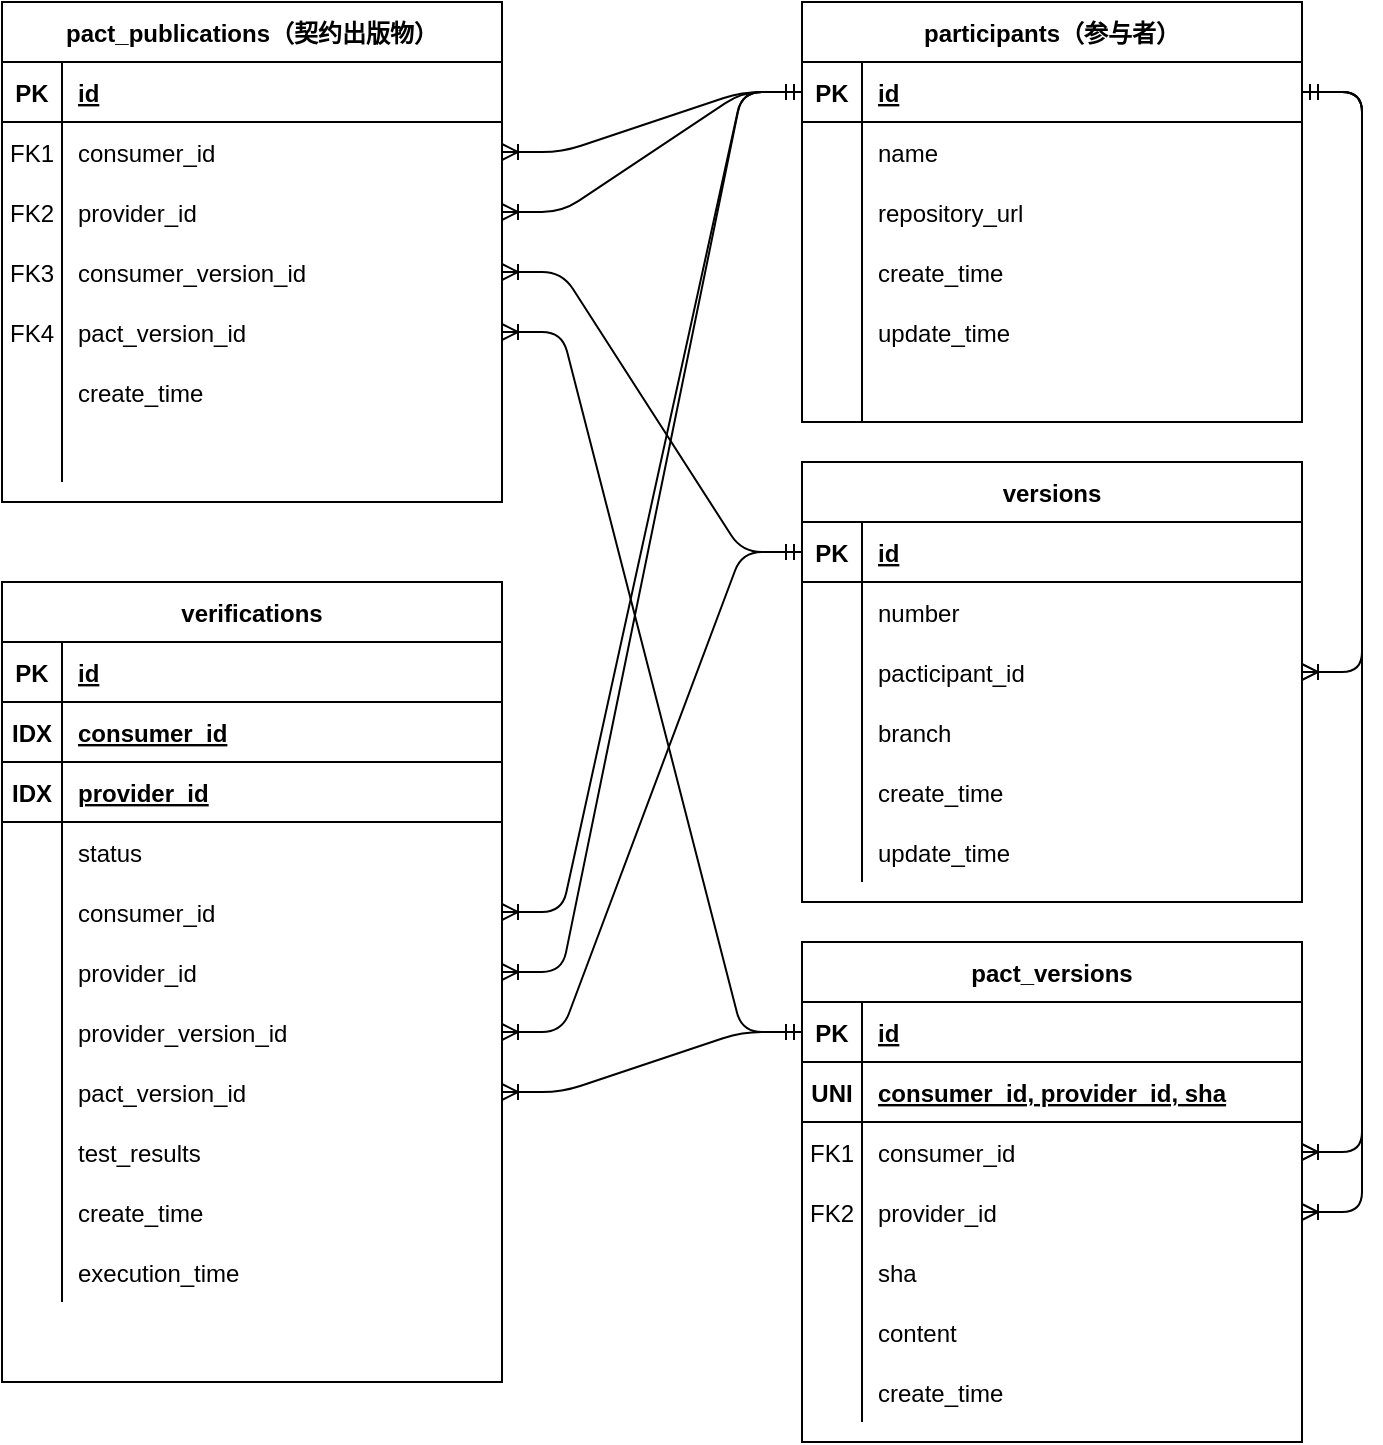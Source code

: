 <mxfile version="14.9.9" type="github">
  <diagram id="R2lEEEUBdFMjLlhIrx00" name="Page-1">
    <mxGraphModel dx="1298" dy="866" grid="1" gridSize="10" guides="1" tooltips="1" connect="1" arrows="1" fold="1" page="1" pageScale="1" pageWidth="850" pageHeight="1100" math="0" shadow="0" extFonts="Permanent Marker^https://fonts.googleapis.com/css?family=Permanent+Marker">
      <root>
        <mxCell id="0" />
        <mxCell id="1" parent="0" />
        <mxCell id="C-vyLk0tnHw3VtMMgP7b-2" value="pact_publications（契约出版物）" style="shape=table;startSize=30;container=1;collapsible=1;childLayout=tableLayout;fixedRows=1;rowLines=0;fontStyle=1;align=center;resizeLast=1;" parent="1" vertex="1">
          <mxGeometry x="50" y="120" width="250" height="250" as="geometry">
            <mxRectangle x="450" y="120" width="220" height="30" as="alternateBounds" />
          </mxGeometry>
        </mxCell>
        <mxCell id="C-vyLk0tnHw3VtMMgP7b-3" value="" style="shape=partialRectangle;collapsible=0;dropTarget=0;pointerEvents=0;fillColor=none;points=[[0,0.5],[1,0.5]];portConstraint=eastwest;top=0;left=0;right=0;bottom=1;" parent="C-vyLk0tnHw3VtMMgP7b-2" vertex="1">
          <mxGeometry y="30" width="250" height="30" as="geometry" />
        </mxCell>
        <mxCell id="C-vyLk0tnHw3VtMMgP7b-4" value="PK" style="shape=partialRectangle;overflow=hidden;connectable=0;fillColor=none;top=0;left=0;bottom=0;right=0;fontStyle=1;" parent="C-vyLk0tnHw3VtMMgP7b-3" vertex="1">
          <mxGeometry width="30" height="30" as="geometry" />
        </mxCell>
        <mxCell id="C-vyLk0tnHw3VtMMgP7b-5" value="id" style="shape=partialRectangle;overflow=hidden;connectable=0;fillColor=none;top=0;left=0;bottom=0;right=0;align=left;spacingLeft=6;fontStyle=5;" parent="C-vyLk0tnHw3VtMMgP7b-3" vertex="1">
          <mxGeometry x="30" width="220" height="30" as="geometry" />
        </mxCell>
        <mxCell id="C-vyLk0tnHw3VtMMgP7b-6" value="" style="shape=partialRectangle;collapsible=0;dropTarget=0;pointerEvents=0;fillColor=none;points=[[0,0.5],[1,0.5]];portConstraint=eastwest;top=0;left=0;right=0;bottom=0;" parent="C-vyLk0tnHw3VtMMgP7b-2" vertex="1">
          <mxGeometry y="60" width="250" height="30" as="geometry" />
        </mxCell>
        <mxCell id="C-vyLk0tnHw3VtMMgP7b-7" value="FK1" style="shape=partialRectangle;overflow=hidden;connectable=0;fillColor=none;top=0;left=0;bottom=0;right=0;" parent="C-vyLk0tnHw3VtMMgP7b-6" vertex="1">
          <mxGeometry width="30" height="30" as="geometry" />
        </mxCell>
        <mxCell id="C-vyLk0tnHw3VtMMgP7b-8" value="consumer_id" style="shape=partialRectangle;overflow=hidden;connectable=0;fillColor=none;top=0;left=0;bottom=0;right=0;align=left;spacingLeft=6;" parent="C-vyLk0tnHw3VtMMgP7b-6" vertex="1">
          <mxGeometry x="30" width="220" height="30" as="geometry" />
        </mxCell>
        <mxCell id="lgM_MYJGra8OEKgW98XO-26" value="" style="shape=partialRectangle;collapsible=0;dropTarget=0;pointerEvents=0;fillColor=none;points=[[0,0.5],[1,0.5]];portConstraint=eastwest;top=0;left=0;right=0;bottom=0;" parent="C-vyLk0tnHw3VtMMgP7b-2" vertex="1">
          <mxGeometry y="90" width="250" height="30" as="geometry" />
        </mxCell>
        <mxCell id="lgM_MYJGra8OEKgW98XO-27" value="FK2" style="shape=partialRectangle;overflow=hidden;connectable=0;fillColor=none;top=0;left=0;bottom=0;right=0;" parent="lgM_MYJGra8OEKgW98XO-26" vertex="1">
          <mxGeometry width="30" height="30" as="geometry" />
        </mxCell>
        <mxCell id="lgM_MYJGra8OEKgW98XO-28" value="provider_id" style="shape=partialRectangle;overflow=hidden;connectable=0;fillColor=none;top=0;left=0;bottom=0;right=0;align=left;spacingLeft=6;" parent="lgM_MYJGra8OEKgW98XO-26" vertex="1">
          <mxGeometry x="30" width="220" height="30" as="geometry" />
        </mxCell>
        <mxCell id="C-vyLk0tnHw3VtMMgP7b-9" value="" style="shape=partialRectangle;collapsible=0;dropTarget=0;pointerEvents=0;fillColor=none;points=[[0,0.5],[1,0.5]];portConstraint=eastwest;top=0;left=0;right=0;bottom=0;" parent="C-vyLk0tnHw3VtMMgP7b-2" vertex="1">
          <mxGeometry y="120" width="250" height="30" as="geometry" />
        </mxCell>
        <mxCell id="C-vyLk0tnHw3VtMMgP7b-10" value="FK3" style="shape=partialRectangle;overflow=hidden;connectable=0;fillColor=none;top=0;left=0;bottom=0;right=0;" parent="C-vyLk0tnHw3VtMMgP7b-9" vertex="1">
          <mxGeometry width="30" height="30" as="geometry" />
        </mxCell>
        <mxCell id="C-vyLk0tnHw3VtMMgP7b-11" value="consumer_version_id" style="shape=partialRectangle;overflow=hidden;connectable=0;fillColor=none;top=0;left=0;bottom=0;right=0;align=left;spacingLeft=6;" parent="C-vyLk0tnHw3VtMMgP7b-9" vertex="1">
          <mxGeometry x="30" width="220" height="30" as="geometry" />
        </mxCell>
        <mxCell id="X6spTDKMaF-T7zo6beuU-1" value="" style="shape=partialRectangle;collapsible=0;dropTarget=0;pointerEvents=0;fillColor=none;points=[[0,0.5],[1,0.5]];portConstraint=eastwest;top=0;left=0;right=0;bottom=0;" vertex="1" parent="C-vyLk0tnHw3VtMMgP7b-2">
          <mxGeometry y="150" width="250" height="30" as="geometry" />
        </mxCell>
        <mxCell id="X6spTDKMaF-T7zo6beuU-2" value="FK4" style="shape=partialRectangle;overflow=hidden;connectable=0;fillColor=none;top=0;left=0;bottom=0;right=0;" vertex="1" parent="X6spTDKMaF-T7zo6beuU-1">
          <mxGeometry width="30" height="30" as="geometry" />
        </mxCell>
        <mxCell id="X6spTDKMaF-T7zo6beuU-3" value="pact_version_id" style="shape=partialRectangle;overflow=hidden;connectable=0;fillColor=none;top=0;left=0;bottom=0;right=0;align=left;spacingLeft=6;" vertex="1" parent="X6spTDKMaF-T7zo6beuU-1">
          <mxGeometry x="30" width="220" height="30" as="geometry" />
        </mxCell>
        <mxCell id="lgM_MYJGra8OEKgW98XO-76" value="" style="shape=partialRectangle;collapsible=0;dropTarget=0;pointerEvents=0;fillColor=none;points=[[0,0.5],[1,0.5]];portConstraint=eastwest;top=0;left=0;right=0;bottom=0;" parent="C-vyLk0tnHw3VtMMgP7b-2" vertex="1">
          <mxGeometry y="180" width="250" height="30" as="geometry" />
        </mxCell>
        <mxCell id="lgM_MYJGra8OEKgW98XO-77" value="" style="shape=partialRectangle;overflow=hidden;connectable=0;fillColor=none;top=0;left=0;bottom=0;right=0;" parent="lgM_MYJGra8OEKgW98XO-76" vertex="1">
          <mxGeometry width="30" height="30" as="geometry" />
        </mxCell>
        <mxCell id="lgM_MYJGra8OEKgW98XO-78" value="create_time" style="shape=partialRectangle;overflow=hidden;connectable=0;fillColor=none;top=0;left=0;bottom=0;right=0;align=left;spacingLeft=6;" parent="lgM_MYJGra8OEKgW98XO-76" vertex="1">
          <mxGeometry x="30" width="220" height="30" as="geometry" />
        </mxCell>
        <mxCell id="lgM_MYJGra8OEKgW98XO-70" value="" style="shape=partialRectangle;collapsible=0;dropTarget=0;pointerEvents=0;fillColor=none;points=[[0,0.5],[1,0.5]];portConstraint=eastwest;top=0;left=0;right=0;bottom=0;" parent="C-vyLk0tnHw3VtMMgP7b-2" vertex="1">
          <mxGeometry y="210" width="250" height="30" as="geometry" />
        </mxCell>
        <mxCell id="lgM_MYJGra8OEKgW98XO-71" value="" style="shape=partialRectangle;overflow=hidden;connectable=0;fillColor=none;top=0;left=0;bottom=0;right=0;" parent="lgM_MYJGra8OEKgW98XO-70" vertex="1">
          <mxGeometry width="30" height="30" as="geometry" />
        </mxCell>
        <mxCell id="lgM_MYJGra8OEKgW98XO-72" value="" style="shape=partialRectangle;overflow=hidden;connectable=0;fillColor=none;top=0;left=0;bottom=0;right=0;align=left;spacingLeft=6;" parent="lgM_MYJGra8OEKgW98XO-70" vertex="1">
          <mxGeometry x="30" width="220" height="30" as="geometry" />
        </mxCell>
        <mxCell id="C-vyLk0tnHw3VtMMgP7b-13" value="versions" style="shape=table;startSize=30;container=1;collapsible=1;childLayout=tableLayout;fixedRows=1;rowLines=0;fontStyle=1;align=center;resizeLast=1;" parent="1" vertex="1">
          <mxGeometry x="450" y="350" width="250" height="220" as="geometry" />
        </mxCell>
        <mxCell id="C-vyLk0tnHw3VtMMgP7b-14" value="" style="shape=partialRectangle;collapsible=0;dropTarget=0;pointerEvents=0;fillColor=none;points=[[0,0.5],[1,0.5]];portConstraint=eastwest;top=0;left=0;right=0;bottom=1;" parent="C-vyLk0tnHw3VtMMgP7b-13" vertex="1">
          <mxGeometry y="30" width="250" height="30" as="geometry" />
        </mxCell>
        <mxCell id="C-vyLk0tnHw3VtMMgP7b-15" value="PK" style="shape=partialRectangle;overflow=hidden;connectable=0;fillColor=none;top=0;left=0;bottom=0;right=0;fontStyle=1;" parent="C-vyLk0tnHw3VtMMgP7b-14" vertex="1">
          <mxGeometry width="30" height="30" as="geometry" />
        </mxCell>
        <mxCell id="C-vyLk0tnHw3VtMMgP7b-16" value="id" style="shape=partialRectangle;overflow=hidden;connectable=0;fillColor=none;top=0;left=0;bottom=0;right=0;align=left;spacingLeft=6;fontStyle=5;" parent="C-vyLk0tnHw3VtMMgP7b-14" vertex="1">
          <mxGeometry x="30" width="220" height="30" as="geometry" />
        </mxCell>
        <mxCell id="lgM_MYJGra8OEKgW98XO-66" value="" style="shape=partialRectangle;collapsible=0;dropTarget=0;pointerEvents=0;fillColor=none;points=[[0,0.5],[1,0.5]];portConstraint=eastwest;top=0;left=0;right=0;bottom=0;" parent="C-vyLk0tnHw3VtMMgP7b-13" vertex="1">
          <mxGeometry y="60" width="250" height="30" as="geometry" />
        </mxCell>
        <mxCell id="lgM_MYJGra8OEKgW98XO-67" value="" style="shape=partialRectangle;overflow=hidden;connectable=0;fillColor=none;top=0;left=0;bottom=0;right=0;" parent="lgM_MYJGra8OEKgW98XO-66" vertex="1">
          <mxGeometry width="30" height="30" as="geometry" />
        </mxCell>
        <mxCell id="lgM_MYJGra8OEKgW98XO-68" value="number" style="shape=partialRectangle;overflow=hidden;connectable=0;fillColor=none;top=0;left=0;bottom=0;right=0;align=left;spacingLeft=6;" parent="lgM_MYJGra8OEKgW98XO-66" vertex="1">
          <mxGeometry x="30" width="220" height="30" as="geometry" />
        </mxCell>
        <mxCell id="C-vyLk0tnHw3VtMMgP7b-17" value="" style="shape=partialRectangle;collapsible=0;dropTarget=0;pointerEvents=0;fillColor=none;points=[[0,0.5],[1,0.5]];portConstraint=eastwest;top=0;left=0;right=0;bottom=0;" parent="C-vyLk0tnHw3VtMMgP7b-13" vertex="1">
          <mxGeometry y="90" width="250" height="30" as="geometry" />
        </mxCell>
        <mxCell id="C-vyLk0tnHw3VtMMgP7b-18" value="" style="shape=partialRectangle;overflow=hidden;connectable=0;fillColor=none;top=0;left=0;bottom=0;right=0;" parent="C-vyLk0tnHw3VtMMgP7b-17" vertex="1">
          <mxGeometry width="30" height="30" as="geometry" />
        </mxCell>
        <mxCell id="C-vyLk0tnHw3VtMMgP7b-19" value="pacticipant_id" style="shape=partialRectangle;overflow=hidden;connectable=0;fillColor=none;top=0;left=0;bottom=0;right=0;align=left;spacingLeft=6;" parent="C-vyLk0tnHw3VtMMgP7b-17" vertex="1">
          <mxGeometry x="30" width="220" height="30" as="geometry" />
        </mxCell>
        <mxCell id="lgM_MYJGra8OEKgW98XO-189" value="" style="shape=partialRectangle;collapsible=0;dropTarget=0;pointerEvents=0;fillColor=none;points=[[0,0.5],[1,0.5]];portConstraint=eastwest;top=0;left=0;right=0;bottom=0;" parent="C-vyLk0tnHw3VtMMgP7b-13" vertex="1">
          <mxGeometry y="120" width="250" height="30" as="geometry" />
        </mxCell>
        <mxCell id="lgM_MYJGra8OEKgW98XO-190" value="" style="shape=partialRectangle;overflow=hidden;connectable=0;fillColor=none;top=0;left=0;bottom=0;right=0;" parent="lgM_MYJGra8OEKgW98XO-189" vertex="1">
          <mxGeometry width="30" height="30" as="geometry" />
        </mxCell>
        <mxCell id="lgM_MYJGra8OEKgW98XO-191" value="branch" style="shape=partialRectangle;overflow=hidden;connectable=0;fillColor=none;top=0;left=0;bottom=0;right=0;align=left;spacingLeft=6;" parent="lgM_MYJGra8OEKgW98XO-189" vertex="1">
          <mxGeometry x="30" width="220" height="30" as="geometry" />
        </mxCell>
        <mxCell id="lgM_MYJGra8OEKgW98XO-63" value="" style="shape=partialRectangle;collapsible=0;dropTarget=0;pointerEvents=0;fillColor=none;points=[[0,0.5],[1,0.5]];portConstraint=eastwest;top=0;left=0;right=0;bottom=0;" parent="C-vyLk0tnHw3VtMMgP7b-13" vertex="1">
          <mxGeometry y="150" width="250" height="30" as="geometry" />
        </mxCell>
        <mxCell id="lgM_MYJGra8OEKgW98XO-64" value="" style="shape=partialRectangle;overflow=hidden;connectable=0;fillColor=none;top=0;left=0;bottom=0;right=0;" parent="lgM_MYJGra8OEKgW98XO-63" vertex="1">
          <mxGeometry width="30" height="30" as="geometry" />
        </mxCell>
        <mxCell id="lgM_MYJGra8OEKgW98XO-65" value="create_time" style="shape=partialRectangle;overflow=hidden;connectable=0;fillColor=none;top=0;left=0;bottom=0;right=0;align=left;spacingLeft=6;" parent="lgM_MYJGra8OEKgW98XO-63" vertex="1">
          <mxGeometry x="30" width="220" height="30" as="geometry" />
        </mxCell>
        <mxCell id="C-vyLk0tnHw3VtMMgP7b-20" value="" style="shape=partialRectangle;collapsible=0;dropTarget=0;pointerEvents=0;fillColor=none;points=[[0,0.5],[1,0.5]];portConstraint=eastwest;top=0;left=0;right=0;bottom=0;" parent="C-vyLk0tnHw3VtMMgP7b-13" vertex="1">
          <mxGeometry y="180" width="250" height="30" as="geometry" />
        </mxCell>
        <mxCell id="C-vyLk0tnHw3VtMMgP7b-21" value="" style="shape=partialRectangle;overflow=hidden;connectable=0;fillColor=none;top=0;left=0;bottom=0;right=0;" parent="C-vyLk0tnHw3VtMMgP7b-20" vertex="1">
          <mxGeometry width="30" height="30" as="geometry" />
        </mxCell>
        <mxCell id="C-vyLk0tnHw3VtMMgP7b-22" value="update_time" style="shape=partialRectangle;overflow=hidden;connectable=0;fillColor=none;top=0;left=0;bottom=0;right=0;align=left;spacingLeft=6;" parent="C-vyLk0tnHw3VtMMgP7b-20" vertex="1">
          <mxGeometry x="30" width="220" height="30" as="geometry" />
        </mxCell>
        <mxCell id="C-vyLk0tnHw3VtMMgP7b-23" value="participants（参与者）" style="shape=table;startSize=30;container=1;collapsible=1;childLayout=tableLayout;fixedRows=1;rowLines=0;fontStyle=1;align=center;resizeLast=1;" parent="1" vertex="1">
          <mxGeometry x="450" y="120" width="250" height="210" as="geometry" />
        </mxCell>
        <mxCell id="C-vyLk0tnHw3VtMMgP7b-24" value="" style="shape=partialRectangle;collapsible=0;dropTarget=0;pointerEvents=0;fillColor=none;points=[[0,0.5],[1,0.5]];portConstraint=eastwest;top=0;left=0;right=0;bottom=1;" parent="C-vyLk0tnHw3VtMMgP7b-23" vertex="1">
          <mxGeometry y="30" width="250" height="30" as="geometry" />
        </mxCell>
        <mxCell id="C-vyLk0tnHw3VtMMgP7b-25" value="PK" style="shape=partialRectangle;overflow=hidden;connectable=0;fillColor=none;top=0;left=0;bottom=0;right=0;fontStyle=1;" parent="C-vyLk0tnHw3VtMMgP7b-24" vertex="1">
          <mxGeometry width="30" height="30" as="geometry" />
        </mxCell>
        <mxCell id="C-vyLk0tnHw3VtMMgP7b-26" value="id" style="shape=partialRectangle;overflow=hidden;connectable=0;fillColor=none;top=0;left=0;bottom=0;right=0;align=left;spacingLeft=6;fontStyle=5;" parent="C-vyLk0tnHw3VtMMgP7b-24" vertex="1">
          <mxGeometry x="30" width="220" height="30" as="geometry" />
        </mxCell>
        <mxCell id="C-vyLk0tnHw3VtMMgP7b-27" value="" style="shape=partialRectangle;collapsible=0;dropTarget=0;pointerEvents=0;fillColor=none;points=[[0,0.5],[1,0.5]];portConstraint=eastwest;top=0;left=0;right=0;bottom=0;" parent="C-vyLk0tnHw3VtMMgP7b-23" vertex="1">
          <mxGeometry y="60" width="250" height="30" as="geometry" />
        </mxCell>
        <mxCell id="C-vyLk0tnHw3VtMMgP7b-28" value="" style="shape=partialRectangle;overflow=hidden;connectable=0;fillColor=none;top=0;left=0;bottom=0;right=0;" parent="C-vyLk0tnHw3VtMMgP7b-27" vertex="1">
          <mxGeometry width="30" height="30" as="geometry" />
        </mxCell>
        <mxCell id="C-vyLk0tnHw3VtMMgP7b-29" value="name" style="shape=partialRectangle;overflow=hidden;connectable=0;fillColor=none;top=0;left=0;bottom=0;right=0;align=left;spacingLeft=6;" parent="C-vyLk0tnHw3VtMMgP7b-27" vertex="1">
          <mxGeometry x="30" width="220" height="30" as="geometry" />
        </mxCell>
        <mxCell id="lgM_MYJGra8OEKgW98XO-186" value="" style="shape=partialRectangle;collapsible=0;dropTarget=0;pointerEvents=0;fillColor=none;points=[[0,0.5],[1,0.5]];portConstraint=eastwest;top=0;left=0;right=0;bottom=0;" parent="C-vyLk0tnHw3VtMMgP7b-23" vertex="1">
          <mxGeometry y="90" width="250" height="30" as="geometry" />
        </mxCell>
        <mxCell id="lgM_MYJGra8OEKgW98XO-187" value="" style="shape=partialRectangle;overflow=hidden;connectable=0;fillColor=none;top=0;left=0;bottom=0;right=0;" parent="lgM_MYJGra8OEKgW98XO-186" vertex="1">
          <mxGeometry width="30" height="30" as="geometry" />
        </mxCell>
        <mxCell id="lgM_MYJGra8OEKgW98XO-188" value="repository_url" style="shape=partialRectangle;overflow=hidden;connectable=0;fillColor=none;top=0;left=0;bottom=0;right=0;align=left;spacingLeft=6;" parent="lgM_MYJGra8OEKgW98XO-186" vertex="1">
          <mxGeometry x="30" width="220" height="30" as="geometry" />
        </mxCell>
        <mxCell id="lgM_MYJGra8OEKgW98XO-4" value="" style="shape=partialRectangle;collapsible=0;dropTarget=0;pointerEvents=0;fillColor=none;points=[[0,0.5],[1,0.5]];portConstraint=eastwest;top=0;left=0;right=0;bottom=0;" parent="C-vyLk0tnHw3VtMMgP7b-23" vertex="1">
          <mxGeometry y="120" width="250" height="30" as="geometry" />
        </mxCell>
        <mxCell id="lgM_MYJGra8OEKgW98XO-5" value="" style="shape=partialRectangle;overflow=hidden;connectable=0;fillColor=none;top=0;left=0;bottom=0;right=0;" parent="lgM_MYJGra8OEKgW98XO-4" vertex="1">
          <mxGeometry width="30" height="30" as="geometry" />
        </mxCell>
        <mxCell id="lgM_MYJGra8OEKgW98XO-6" value="create_time" style="shape=partialRectangle;overflow=hidden;connectable=0;fillColor=none;top=0;left=0;bottom=0;right=0;align=left;spacingLeft=6;" parent="lgM_MYJGra8OEKgW98XO-4" vertex="1">
          <mxGeometry x="30" width="220" height="30" as="geometry" />
        </mxCell>
        <mxCell id="lgM_MYJGra8OEKgW98XO-7" value="" style="shape=partialRectangle;collapsible=0;dropTarget=0;pointerEvents=0;fillColor=none;points=[[0,0.5],[1,0.5]];portConstraint=eastwest;top=0;left=0;right=0;bottom=0;" parent="C-vyLk0tnHw3VtMMgP7b-23" vertex="1">
          <mxGeometry y="150" width="250" height="30" as="geometry" />
        </mxCell>
        <mxCell id="lgM_MYJGra8OEKgW98XO-8" value="" style="shape=partialRectangle;overflow=hidden;connectable=0;fillColor=none;top=0;left=0;bottom=0;right=0;" parent="lgM_MYJGra8OEKgW98XO-7" vertex="1">
          <mxGeometry width="30" height="30" as="geometry" />
        </mxCell>
        <mxCell id="lgM_MYJGra8OEKgW98XO-9" value="update_time" style="shape=partialRectangle;overflow=hidden;connectable=0;fillColor=none;top=0;left=0;bottom=0;right=0;align=left;spacingLeft=6;" parent="lgM_MYJGra8OEKgW98XO-7" vertex="1">
          <mxGeometry x="30" width="220" height="30" as="geometry" />
        </mxCell>
        <mxCell id="lgM_MYJGra8OEKgW98XO-10" value="" style="shape=partialRectangle;collapsible=0;dropTarget=0;pointerEvents=0;fillColor=none;points=[[0,0.5],[1,0.5]];portConstraint=eastwest;top=0;left=0;right=0;bottom=0;" parent="C-vyLk0tnHw3VtMMgP7b-23" vertex="1">
          <mxGeometry y="180" width="250" height="30" as="geometry" />
        </mxCell>
        <mxCell id="lgM_MYJGra8OEKgW98XO-11" value="" style="shape=partialRectangle;overflow=hidden;connectable=0;fillColor=none;top=0;left=0;bottom=0;right=0;" parent="lgM_MYJGra8OEKgW98XO-10" vertex="1">
          <mxGeometry width="30" height="30" as="geometry" />
        </mxCell>
        <mxCell id="lgM_MYJGra8OEKgW98XO-12" value="" style="shape=partialRectangle;overflow=hidden;connectable=0;fillColor=none;top=0;left=0;bottom=0;right=0;align=left;spacingLeft=6;" parent="lgM_MYJGra8OEKgW98XO-10" vertex="1">
          <mxGeometry x="30" width="220" height="30" as="geometry" />
        </mxCell>
        <mxCell id="lgM_MYJGra8OEKgW98XO-82" value="pact_versions" style="shape=table;startSize=30;container=1;collapsible=1;childLayout=tableLayout;fixedRows=1;rowLines=0;fontStyle=1;align=center;resizeLast=1;" parent="1" vertex="1">
          <mxGeometry x="450" y="590" width="250" height="250" as="geometry" />
        </mxCell>
        <mxCell id="lgM_MYJGra8OEKgW98XO-83" value="" style="shape=partialRectangle;collapsible=0;dropTarget=0;pointerEvents=0;fillColor=none;top=0;left=0;bottom=1;right=0;points=[[0,0.5],[1,0.5]];portConstraint=eastwest;" parent="lgM_MYJGra8OEKgW98XO-82" vertex="1">
          <mxGeometry y="30" width="250" height="30" as="geometry" />
        </mxCell>
        <mxCell id="lgM_MYJGra8OEKgW98XO-84" value="PK" style="shape=partialRectangle;connectable=0;fillColor=none;top=0;left=0;bottom=0;right=0;fontStyle=1;overflow=hidden;" parent="lgM_MYJGra8OEKgW98XO-83" vertex="1">
          <mxGeometry width="30" height="30" as="geometry" />
        </mxCell>
        <mxCell id="lgM_MYJGra8OEKgW98XO-85" value="id" style="shape=partialRectangle;connectable=0;fillColor=none;top=0;left=0;bottom=0;right=0;align=left;spacingLeft=6;fontStyle=5;overflow=hidden;" parent="lgM_MYJGra8OEKgW98XO-83" vertex="1">
          <mxGeometry x="30" width="220" height="30" as="geometry" />
        </mxCell>
        <mxCell id="lgM_MYJGra8OEKgW98XO-113" value="" style="shape=partialRectangle;collapsible=0;dropTarget=0;pointerEvents=0;fillColor=none;top=0;left=0;bottom=1;right=0;points=[[0,0.5],[1,0.5]];portConstraint=eastwest;" parent="lgM_MYJGra8OEKgW98XO-82" vertex="1">
          <mxGeometry y="60" width="250" height="30" as="geometry" />
        </mxCell>
        <mxCell id="lgM_MYJGra8OEKgW98XO-114" value="UNI" style="shape=partialRectangle;connectable=0;fillColor=none;top=0;left=0;bottom=0;right=0;fontStyle=1;overflow=hidden;" parent="lgM_MYJGra8OEKgW98XO-113" vertex="1">
          <mxGeometry width="30" height="30" as="geometry" />
        </mxCell>
        <mxCell id="lgM_MYJGra8OEKgW98XO-115" value="consumer_id, provider_id, sha" style="shape=partialRectangle;connectable=0;fillColor=none;top=0;left=0;bottom=0;right=0;align=left;spacingLeft=6;fontStyle=5;overflow=hidden;" parent="lgM_MYJGra8OEKgW98XO-113" vertex="1">
          <mxGeometry x="30" width="220" height="30" as="geometry" />
        </mxCell>
        <mxCell id="lgM_MYJGra8OEKgW98XO-86" value="" style="shape=partialRectangle;collapsible=0;dropTarget=0;pointerEvents=0;fillColor=none;top=0;left=0;bottom=0;right=0;points=[[0,0.5],[1,0.5]];portConstraint=eastwest;" parent="lgM_MYJGra8OEKgW98XO-82" vertex="1">
          <mxGeometry y="90" width="250" height="30" as="geometry" />
        </mxCell>
        <mxCell id="lgM_MYJGra8OEKgW98XO-87" value="FK1" style="shape=partialRectangle;connectable=0;fillColor=none;top=0;left=0;bottom=0;right=0;editable=1;overflow=hidden;" parent="lgM_MYJGra8OEKgW98XO-86" vertex="1">
          <mxGeometry width="30" height="30" as="geometry" />
        </mxCell>
        <mxCell id="lgM_MYJGra8OEKgW98XO-88" value="consumer_id" style="shape=partialRectangle;connectable=0;fillColor=none;top=0;left=0;bottom=0;right=0;align=left;spacingLeft=6;overflow=hidden;" parent="lgM_MYJGra8OEKgW98XO-86" vertex="1">
          <mxGeometry x="30" width="220" height="30" as="geometry" />
        </mxCell>
        <mxCell id="lgM_MYJGra8OEKgW98XO-89" value="" style="shape=partialRectangle;collapsible=0;dropTarget=0;pointerEvents=0;fillColor=none;top=0;left=0;bottom=0;right=0;points=[[0,0.5],[1,0.5]];portConstraint=eastwest;" parent="lgM_MYJGra8OEKgW98XO-82" vertex="1">
          <mxGeometry y="120" width="250" height="30" as="geometry" />
        </mxCell>
        <mxCell id="lgM_MYJGra8OEKgW98XO-90" value="FK2" style="shape=partialRectangle;connectable=0;fillColor=none;top=0;left=0;bottom=0;right=0;editable=1;overflow=hidden;" parent="lgM_MYJGra8OEKgW98XO-89" vertex="1">
          <mxGeometry width="30" height="30" as="geometry" />
        </mxCell>
        <mxCell id="lgM_MYJGra8OEKgW98XO-91" value="provider_id" style="shape=partialRectangle;connectable=0;fillColor=none;top=0;left=0;bottom=0;right=0;align=left;spacingLeft=6;overflow=hidden;" parent="lgM_MYJGra8OEKgW98XO-89" vertex="1">
          <mxGeometry x="30" width="220" height="30" as="geometry" />
        </mxCell>
        <mxCell id="lgM_MYJGra8OEKgW98XO-92" value="" style="shape=partialRectangle;collapsible=0;dropTarget=0;pointerEvents=0;fillColor=none;top=0;left=0;bottom=0;right=0;points=[[0,0.5],[1,0.5]];portConstraint=eastwest;" parent="lgM_MYJGra8OEKgW98XO-82" vertex="1">
          <mxGeometry y="150" width="250" height="30" as="geometry" />
        </mxCell>
        <mxCell id="lgM_MYJGra8OEKgW98XO-93" value="" style="shape=partialRectangle;connectable=0;fillColor=none;top=0;left=0;bottom=0;right=0;editable=1;overflow=hidden;" parent="lgM_MYJGra8OEKgW98XO-92" vertex="1">
          <mxGeometry width="30" height="30" as="geometry" />
        </mxCell>
        <mxCell id="lgM_MYJGra8OEKgW98XO-94" value="sha" style="shape=partialRectangle;connectable=0;fillColor=none;top=0;left=0;bottom=0;right=0;align=left;spacingLeft=6;overflow=hidden;" parent="lgM_MYJGra8OEKgW98XO-92" vertex="1">
          <mxGeometry x="30" width="220" height="30" as="geometry" />
        </mxCell>
        <mxCell id="lgM_MYJGra8OEKgW98XO-99" value="" style="shape=partialRectangle;collapsible=0;dropTarget=0;pointerEvents=0;fillColor=none;top=0;left=0;bottom=0;right=0;points=[[0,0.5],[1,0.5]];portConstraint=eastwest;" parent="lgM_MYJGra8OEKgW98XO-82" vertex="1">
          <mxGeometry y="180" width="250" height="30" as="geometry" />
        </mxCell>
        <mxCell id="lgM_MYJGra8OEKgW98XO-100" value="" style="shape=partialRectangle;connectable=0;fillColor=none;top=0;left=0;bottom=0;right=0;editable=1;overflow=hidden;" parent="lgM_MYJGra8OEKgW98XO-99" vertex="1">
          <mxGeometry width="30" height="30" as="geometry" />
        </mxCell>
        <mxCell id="lgM_MYJGra8OEKgW98XO-101" value="content" style="shape=partialRectangle;connectable=0;fillColor=none;top=0;left=0;bottom=0;right=0;align=left;spacingLeft=6;overflow=hidden;" parent="lgM_MYJGra8OEKgW98XO-99" vertex="1">
          <mxGeometry x="30" width="220" height="30" as="geometry" />
        </mxCell>
        <mxCell id="lgM_MYJGra8OEKgW98XO-102" value="" style="shape=partialRectangle;collapsible=0;dropTarget=0;pointerEvents=0;fillColor=none;top=0;left=0;bottom=0;right=0;points=[[0,0.5],[1,0.5]];portConstraint=eastwest;" parent="lgM_MYJGra8OEKgW98XO-82" vertex="1">
          <mxGeometry y="210" width="250" height="30" as="geometry" />
        </mxCell>
        <mxCell id="lgM_MYJGra8OEKgW98XO-103" value="" style="shape=partialRectangle;connectable=0;fillColor=none;top=0;left=0;bottom=0;right=0;editable=1;overflow=hidden;" parent="lgM_MYJGra8OEKgW98XO-102" vertex="1">
          <mxGeometry width="30" height="30" as="geometry" />
        </mxCell>
        <mxCell id="lgM_MYJGra8OEKgW98XO-104" value="create_time" style="shape=partialRectangle;connectable=0;fillColor=none;top=0;left=0;bottom=0;right=0;align=left;spacingLeft=6;overflow=hidden;" parent="lgM_MYJGra8OEKgW98XO-102" vertex="1">
          <mxGeometry x="30" width="220" height="30" as="geometry" />
        </mxCell>
        <mxCell id="lgM_MYJGra8OEKgW98XO-96" value="" style="edgeStyle=entityRelationEdgeStyle;fontSize=12;html=1;endArrow=ERoneToMany;startArrow=ERmandOne;exitX=0;exitY=0.5;exitDx=0;exitDy=0;entryX=1;entryY=0.5;entryDx=0;entryDy=0;" parent="1" source="C-vyLk0tnHw3VtMMgP7b-24" target="C-vyLk0tnHw3VtMMgP7b-6" edge="1">
          <mxGeometry width="100" height="100" relative="1" as="geometry">
            <mxPoint x="180" y="590" as="sourcePoint" />
            <mxPoint x="330" y="220" as="targetPoint" />
          </mxGeometry>
        </mxCell>
        <mxCell id="lgM_MYJGra8OEKgW98XO-97" value="" style="edgeStyle=entityRelationEdgeStyle;fontSize=12;html=1;endArrow=ERoneToMany;startArrow=ERmandOne;exitX=0;exitY=0.5;exitDx=0;exitDy=0;entryX=1;entryY=0.5;entryDx=0;entryDy=0;" parent="1" source="C-vyLk0tnHw3VtMMgP7b-24" target="lgM_MYJGra8OEKgW98XO-26" edge="1">
          <mxGeometry width="100" height="100" relative="1" as="geometry">
            <mxPoint x="410" y="455" as="sourcePoint" />
            <mxPoint x="220" y="485" as="targetPoint" />
          </mxGeometry>
        </mxCell>
        <mxCell id="lgM_MYJGra8OEKgW98XO-98" value="" style="edgeStyle=entityRelationEdgeStyle;fontSize=12;html=1;endArrow=ERoneToMany;startArrow=ERmandOne;exitX=0;exitY=0.5;exitDx=0;exitDy=0;entryX=1;entryY=0.5;entryDx=0;entryDy=0;" parent="1" source="C-vyLk0tnHw3VtMMgP7b-14" target="C-vyLk0tnHw3VtMMgP7b-9" edge="1">
          <mxGeometry width="100" height="100" relative="1" as="geometry">
            <mxPoint x="360" y="490" as="sourcePoint" />
            <mxPoint x="210" y="550" as="targetPoint" />
          </mxGeometry>
        </mxCell>
        <mxCell id="lgM_MYJGra8OEKgW98XO-105" value="" style="edgeStyle=entityRelationEdgeStyle;fontSize=12;html=1;endArrow=ERoneToMany;startArrow=ERmandOne;entryX=1;entryY=0.5;entryDx=0;entryDy=0;exitX=1;exitY=0.5;exitDx=0;exitDy=0;" parent="1" source="C-vyLk0tnHw3VtMMgP7b-24" target="lgM_MYJGra8OEKgW98XO-86" edge="1">
          <mxGeometry width="100" height="100" relative="1" as="geometry">
            <mxPoint x="720" y="180" as="sourcePoint" />
            <mxPoint x="820" y="630" as="targetPoint" />
          </mxGeometry>
        </mxCell>
        <mxCell id="lgM_MYJGra8OEKgW98XO-106" value="" style="edgeStyle=entityRelationEdgeStyle;fontSize=12;html=1;endArrow=ERoneToMany;startArrow=ERmandOne;entryX=1;entryY=0.5;entryDx=0;entryDy=0;exitX=1;exitY=0.5;exitDx=0;exitDy=0;" parent="1" source="C-vyLk0tnHw3VtMMgP7b-24" target="lgM_MYJGra8OEKgW98XO-89" edge="1">
          <mxGeometry width="100" height="100" relative="1" as="geometry">
            <mxPoint x="710" y="175" as="sourcePoint" />
            <mxPoint x="710" y="675" as="targetPoint" />
          </mxGeometry>
        </mxCell>
        <mxCell id="lgM_MYJGra8OEKgW98XO-135" value="verifications" style="shape=table;startSize=30;container=1;collapsible=1;childLayout=tableLayout;fixedRows=1;rowLines=0;fontStyle=1;align=center;resizeLast=1;" parent="1" vertex="1">
          <mxGeometry x="50" y="410" width="250" height="400" as="geometry" />
        </mxCell>
        <mxCell id="lgM_MYJGra8OEKgW98XO-136" value="" style="shape=partialRectangle;collapsible=0;dropTarget=0;pointerEvents=0;fillColor=none;top=0;left=0;bottom=1;right=0;points=[[0,0.5],[1,0.5]];portConstraint=eastwest;" parent="lgM_MYJGra8OEKgW98XO-135" vertex="1">
          <mxGeometry y="30" width="250" height="30" as="geometry" />
        </mxCell>
        <mxCell id="lgM_MYJGra8OEKgW98XO-137" value="PK" style="shape=partialRectangle;connectable=0;fillColor=none;top=0;left=0;bottom=0;right=0;fontStyle=1;overflow=hidden;" parent="lgM_MYJGra8OEKgW98XO-136" vertex="1">
          <mxGeometry width="30" height="30" as="geometry" />
        </mxCell>
        <mxCell id="lgM_MYJGra8OEKgW98XO-138" value="id" style="shape=partialRectangle;connectable=0;fillColor=none;top=0;left=0;bottom=0;right=0;align=left;spacingLeft=6;fontStyle=5;overflow=hidden;" parent="lgM_MYJGra8OEKgW98XO-136" vertex="1">
          <mxGeometry x="30" width="220" height="30" as="geometry" />
        </mxCell>
        <mxCell id="lgM_MYJGra8OEKgW98XO-165" value="" style="shape=partialRectangle;collapsible=0;dropTarget=0;pointerEvents=0;fillColor=none;top=0;left=0;bottom=1;right=0;points=[[0,0.5],[1,0.5]];portConstraint=eastwest;" parent="lgM_MYJGra8OEKgW98XO-135" vertex="1">
          <mxGeometry y="60" width="250" height="30" as="geometry" />
        </mxCell>
        <mxCell id="lgM_MYJGra8OEKgW98XO-166" value="IDX" style="shape=partialRectangle;connectable=0;fillColor=none;top=0;left=0;bottom=0;right=0;fontStyle=1;overflow=hidden;" parent="lgM_MYJGra8OEKgW98XO-165" vertex="1">
          <mxGeometry width="30" height="30" as="geometry" />
        </mxCell>
        <mxCell id="lgM_MYJGra8OEKgW98XO-167" value="consumer_id" style="shape=partialRectangle;connectable=0;fillColor=none;top=0;left=0;bottom=0;right=0;align=left;spacingLeft=6;fontStyle=5;overflow=hidden;" parent="lgM_MYJGra8OEKgW98XO-165" vertex="1">
          <mxGeometry x="30" width="220" height="30" as="geometry" />
        </mxCell>
        <mxCell id="lgM_MYJGra8OEKgW98XO-174" value="" style="shape=partialRectangle;collapsible=0;dropTarget=0;pointerEvents=0;fillColor=none;top=0;left=0;bottom=1;right=0;points=[[0,0.5],[1,0.5]];portConstraint=eastwest;" parent="lgM_MYJGra8OEKgW98XO-135" vertex="1">
          <mxGeometry y="90" width="250" height="30" as="geometry" />
        </mxCell>
        <mxCell id="lgM_MYJGra8OEKgW98XO-175" value="IDX" style="shape=partialRectangle;connectable=0;fillColor=none;top=0;left=0;bottom=0;right=0;fontStyle=1;overflow=hidden;" parent="lgM_MYJGra8OEKgW98XO-174" vertex="1">
          <mxGeometry width="30" height="30" as="geometry" />
        </mxCell>
        <mxCell id="lgM_MYJGra8OEKgW98XO-176" value="provider_id" style="shape=partialRectangle;connectable=0;fillColor=none;top=0;left=0;bottom=0;right=0;align=left;spacingLeft=6;fontStyle=5;overflow=hidden;" parent="lgM_MYJGra8OEKgW98XO-174" vertex="1">
          <mxGeometry x="30" width="220" height="30" as="geometry" />
        </mxCell>
        <mxCell id="lgM_MYJGra8OEKgW98XO-139" value="" style="shape=partialRectangle;collapsible=0;dropTarget=0;pointerEvents=0;fillColor=none;top=0;left=0;bottom=0;right=0;points=[[0,0.5],[1,0.5]];portConstraint=eastwest;" parent="lgM_MYJGra8OEKgW98XO-135" vertex="1">
          <mxGeometry y="120" width="250" height="30" as="geometry" />
        </mxCell>
        <mxCell id="lgM_MYJGra8OEKgW98XO-140" value="" style="shape=partialRectangle;connectable=0;fillColor=none;top=0;left=0;bottom=0;right=0;editable=1;overflow=hidden;" parent="lgM_MYJGra8OEKgW98XO-139" vertex="1">
          <mxGeometry width="30" height="30" as="geometry" />
        </mxCell>
        <mxCell id="lgM_MYJGra8OEKgW98XO-141" value="status" style="shape=partialRectangle;connectable=0;fillColor=none;top=0;left=0;bottom=0;right=0;align=left;spacingLeft=6;overflow=hidden;" parent="lgM_MYJGra8OEKgW98XO-139" vertex="1">
          <mxGeometry x="30" width="220" height="30" as="geometry" />
        </mxCell>
        <mxCell id="lgM_MYJGra8OEKgW98XO-161" value="" style="shape=partialRectangle;collapsible=0;dropTarget=0;pointerEvents=0;fillColor=none;top=0;left=0;bottom=0;right=0;points=[[0,0.5],[1,0.5]];portConstraint=eastwest;" parent="lgM_MYJGra8OEKgW98XO-135" vertex="1">
          <mxGeometry y="150" width="250" height="30" as="geometry" />
        </mxCell>
        <mxCell id="lgM_MYJGra8OEKgW98XO-162" value="" style="shape=partialRectangle;connectable=0;fillColor=none;top=0;left=0;bottom=0;right=0;editable=1;overflow=hidden;" parent="lgM_MYJGra8OEKgW98XO-161" vertex="1">
          <mxGeometry width="30" height="30" as="geometry" />
        </mxCell>
        <mxCell id="lgM_MYJGra8OEKgW98XO-163" value="consumer_id" style="shape=partialRectangle;connectable=0;fillColor=none;top=0;left=0;bottom=0;right=0;align=left;spacingLeft=6;overflow=hidden;" parent="lgM_MYJGra8OEKgW98XO-161" vertex="1">
          <mxGeometry x="30" width="220" height="30" as="geometry" />
        </mxCell>
        <mxCell id="lgM_MYJGra8OEKgW98XO-142" value="" style="shape=partialRectangle;collapsible=0;dropTarget=0;pointerEvents=0;fillColor=none;top=0;left=0;bottom=0;right=0;points=[[0,0.5],[1,0.5]];portConstraint=eastwest;" parent="lgM_MYJGra8OEKgW98XO-135" vertex="1">
          <mxGeometry y="180" width="250" height="30" as="geometry" />
        </mxCell>
        <mxCell id="lgM_MYJGra8OEKgW98XO-143" value="" style="shape=partialRectangle;connectable=0;fillColor=none;top=0;left=0;bottom=0;right=0;editable=1;overflow=hidden;" parent="lgM_MYJGra8OEKgW98XO-142" vertex="1">
          <mxGeometry width="30" height="30" as="geometry" />
        </mxCell>
        <mxCell id="lgM_MYJGra8OEKgW98XO-144" value="provider_id" style="shape=partialRectangle;connectable=0;fillColor=none;top=0;left=0;bottom=0;right=0;align=left;spacingLeft=6;overflow=hidden;" parent="lgM_MYJGra8OEKgW98XO-142" vertex="1">
          <mxGeometry x="30" width="220" height="30" as="geometry" />
        </mxCell>
        <mxCell id="lgM_MYJGra8OEKgW98XO-153" value="" style="shape=partialRectangle;collapsible=0;dropTarget=0;pointerEvents=0;fillColor=none;top=0;left=0;bottom=0;right=0;points=[[0,0.5],[1,0.5]];portConstraint=eastwest;" parent="lgM_MYJGra8OEKgW98XO-135" vertex="1">
          <mxGeometry y="210" width="250" height="30" as="geometry" />
        </mxCell>
        <mxCell id="lgM_MYJGra8OEKgW98XO-154" value="" style="shape=partialRectangle;connectable=0;fillColor=none;top=0;left=0;bottom=0;right=0;editable=1;overflow=hidden;" parent="lgM_MYJGra8OEKgW98XO-153" vertex="1">
          <mxGeometry width="30" height="30" as="geometry" />
        </mxCell>
        <mxCell id="lgM_MYJGra8OEKgW98XO-155" value="provider_version_id" style="shape=partialRectangle;connectable=0;fillColor=none;top=0;left=0;bottom=0;right=0;align=left;spacingLeft=6;overflow=hidden;" parent="lgM_MYJGra8OEKgW98XO-153" vertex="1">
          <mxGeometry x="30" width="220" height="30" as="geometry" />
        </mxCell>
        <mxCell id="lgM_MYJGra8OEKgW98XO-145" value="" style="shape=partialRectangle;collapsible=0;dropTarget=0;pointerEvents=0;fillColor=none;top=0;left=0;bottom=0;right=0;points=[[0,0.5],[1,0.5]];portConstraint=eastwest;" parent="lgM_MYJGra8OEKgW98XO-135" vertex="1">
          <mxGeometry y="240" width="250" height="30" as="geometry" />
        </mxCell>
        <mxCell id="lgM_MYJGra8OEKgW98XO-146" value="" style="shape=partialRectangle;connectable=0;fillColor=none;top=0;left=0;bottom=0;right=0;editable=1;overflow=hidden;" parent="lgM_MYJGra8OEKgW98XO-145" vertex="1">
          <mxGeometry width="30" height="30" as="geometry" />
        </mxCell>
        <mxCell id="lgM_MYJGra8OEKgW98XO-147" value="pact_version_id" style="shape=partialRectangle;connectable=0;fillColor=none;top=0;left=0;bottom=0;right=0;align=left;spacingLeft=6;overflow=hidden;" parent="lgM_MYJGra8OEKgW98XO-145" vertex="1">
          <mxGeometry x="30" width="220" height="30" as="geometry" />
        </mxCell>
        <mxCell id="lgM_MYJGra8OEKgW98XO-149" value="" style="shape=partialRectangle;collapsible=0;dropTarget=0;pointerEvents=0;fillColor=none;top=0;left=0;bottom=0;right=0;points=[[0,0.5],[1,0.5]];portConstraint=eastwest;" parent="lgM_MYJGra8OEKgW98XO-135" vertex="1">
          <mxGeometry y="270" width="250" height="30" as="geometry" />
        </mxCell>
        <mxCell id="lgM_MYJGra8OEKgW98XO-150" value="" style="shape=partialRectangle;connectable=0;fillColor=none;top=0;left=0;bottom=0;right=0;editable=1;overflow=hidden;" parent="lgM_MYJGra8OEKgW98XO-149" vertex="1">
          <mxGeometry width="30" height="30" as="geometry" />
        </mxCell>
        <mxCell id="lgM_MYJGra8OEKgW98XO-151" value="test_results" style="shape=partialRectangle;connectable=0;fillColor=none;top=0;left=0;bottom=0;right=0;align=left;spacingLeft=6;overflow=hidden;" parent="lgM_MYJGra8OEKgW98XO-149" vertex="1">
          <mxGeometry x="30" width="220" height="30" as="geometry" />
        </mxCell>
        <mxCell id="lgM_MYJGra8OEKgW98XO-177" value="" style="shape=partialRectangle;collapsible=0;dropTarget=0;pointerEvents=0;fillColor=none;top=0;left=0;bottom=0;right=0;points=[[0,0.5],[1,0.5]];portConstraint=eastwest;" parent="lgM_MYJGra8OEKgW98XO-135" vertex="1">
          <mxGeometry y="300" width="250" height="30" as="geometry" />
        </mxCell>
        <mxCell id="lgM_MYJGra8OEKgW98XO-178" value="" style="shape=partialRectangle;connectable=0;fillColor=none;top=0;left=0;bottom=0;right=0;editable=1;overflow=hidden;" parent="lgM_MYJGra8OEKgW98XO-177" vertex="1">
          <mxGeometry width="30" height="30" as="geometry" />
        </mxCell>
        <mxCell id="lgM_MYJGra8OEKgW98XO-179" value="create_time" style="shape=partialRectangle;connectable=0;fillColor=none;top=0;left=0;bottom=0;right=0;align=left;spacingLeft=6;overflow=hidden;" parent="lgM_MYJGra8OEKgW98XO-177" vertex="1">
          <mxGeometry x="30" width="220" height="30" as="geometry" />
        </mxCell>
        <mxCell id="lgM_MYJGra8OEKgW98XO-180" value="" style="shape=partialRectangle;collapsible=0;dropTarget=0;pointerEvents=0;fillColor=none;top=0;left=0;bottom=0;right=0;points=[[0,0.5],[1,0.5]];portConstraint=eastwest;" parent="lgM_MYJGra8OEKgW98XO-135" vertex="1">
          <mxGeometry y="330" width="250" height="30" as="geometry" />
        </mxCell>
        <mxCell id="lgM_MYJGra8OEKgW98XO-181" value="" style="shape=partialRectangle;connectable=0;fillColor=none;top=0;left=0;bottom=0;right=0;editable=1;overflow=hidden;" parent="lgM_MYJGra8OEKgW98XO-180" vertex="1">
          <mxGeometry width="30" height="30" as="geometry" />
        </mxCell>
        <mxCell id="lgM_MYJGra8OEKgW98XO-182" value="execution_time" style="shape=partialRectangle;connectable=0;fillColor=none;top=0;left=0;bottom=0;right=0;align=left;spacingLeft=6;overflow=hidden;" parent="lgM_MYJGra8OEKgW98XO-180" vertex="1">
          <mxGeometry x="30" width="220" height="30" as="geometry" />
        </mxCell>
        <mxCell id="lgM_MYJGra8OEKgW98XO-148" value="" style="edgeStyle=entityRelationEdgeStyle;fontSize=12;html=1;endArrow=ERoneToMany;startArrow=ERmandOne;exitX=0;exitY=0.5;exitDx=0;exitDy=0;entryX=1;entryY=0.5;entryDx=0;entryDy=0;" parent="1" source="lgM_MYJGra8OEKgW98XO-83" target="lgM_MYJGra8OEKgW98XO-145" edge="1">
          <mxGeometry width="100" height="100" relative="1" as="geometry">
            <mxPoint x="360" y="820" as="sourcePoint" />
            <mxPoint x="210" y="670" as="targetPoint" />
          </mxGeometry>
        </mxCell>
        <mxCell id="lgM_MYJGra8OEKgW98XO-152" value="" style="edgeStyle=entityRelationEdgeStyle;fontSize=12;html=1;endArrow=ERoneToMany;startArrow=ERmandOne;exitX=0;exitY=0.5;exitDx=0;exitDy=0;entryX=1;entryY=0.5;entryDx=0;entryDy=0;" parent="1" source="C-vyLk0tnHw3VtMMgP7b-14" target="lgM_MYJGra8OEKgW98XO-153" edge="1">
          <mxGeometry width="100" height="100" relative="1" as="geometry">
            <mxPoint x="460" y="645" as="sourcePoint" />
            <mxPoint x="310" y="525" as="targetPoint" />
          </mxGeometry>
        </mxCell>
        <mxCell id="lgM_MYJGra8OEKgW98XO-156" value="" style="edgeStyle=entityRelationEdgeStyle;fontSize=12;html=1;endArrow=ERoneToMany;startArrow=ERmandOne;exitX=0;exitY=0.5;exitDx=0;exitDy=0;entryX=1;entryY=0.5;entryDx=0;entryDy=0;" parent="1" source="C-vyLk0tnHw3VtMMgP7b-24" target="lgM_MYJGra8OEKgW98XO-142" edge="1">
          <mxGeometry width="100" height="100" relative="1" as="geometry">
            <mxPoint x="460" y="415" as="sourcePoint" />
            <mxPoint x="310" y="555" as="targetPoint" />
          </mxGeometry>
        </mxCell>
        <mxCell id="lgM_MYJGra8OEKgW98XO-157" value="" style="edgeStyle=entityRelationEdgeStyle;fontSize=12;html=1;endArrow=ERoneToMany;startArrow=ERmandOne;entryX=1;entryY=0.5;entryDx=0;entryDy=0;exitX=1;exitY=0.5;exitDx=0;exitDy=0;" parent="1" source="C-vyLk0tnHw3VtMMgP7b-24" target="C-vyLk0tnHw3VtMMgP7b-17" edge="1">
          <mxGeometry width="100" height="100" relative="1" as="geometry">
            <mxPoint x="710" y="175" as="sourcePoint" />
            <mxPoint x="710" y="735" as="targetPoint" />
          </mxGeometry>
        </mxCell>
        <mxCell id="lgM_MYJGra8OEKgW98XO-164" value="" style="edgeStyle=entityRelationEdgeStyle;fontSize=12;html=1;endArrow=ERoneToMany;startArrow=ERmandOne;exitX=0;exitY=0.5;exitDx=0;exitDy=0;entryX=1;entryY=0.5;entryDx=0;entryDy=0;" parent="1" source="C-vyLk0tnHw3VtMMgP7b-24" target="lgM_MYJGra8OEKgW98XO-161" edge="1">
          <mxGeometry width="100" height="100" relative="1" as="geometry">
            <mxPoint x="460" y="175" as="sourcePoint" />
            <mxPoint x="310" y="555" as="targetPoint" />
          </mxGeometry>
        </mxCell>
        <mxCell id="X6spTDKMaF-T7zo6beuU-4" value="" style="edgeStyle=entityRelationEdgeStyle;fontSize=12;html=1;endArrow=ERoneToMany;startArrow=ERmandOne;exitX=0;exitY=0.5;exitDx=0;exitDy=0;entryX=1;entryY=0.5;entryDx=0;entryDy=0;" edge="1" parent="1" source="lgM_MYJGra8OEKgW98XO-83" target="X6spTDKMaF-T7zo6beuU-1">
          <mxGeometry width="100" height="100" relative="1" as="geometry">
            <mxPoint x="460" y="405" as="sourcePoint" />
            <mxPoint x="310" y="265" as="targetPoint" />
          </mxGeometry>
        </mxCell>
      </root>
    </mxGraphModel>
  </diagram>
</mxfile>
